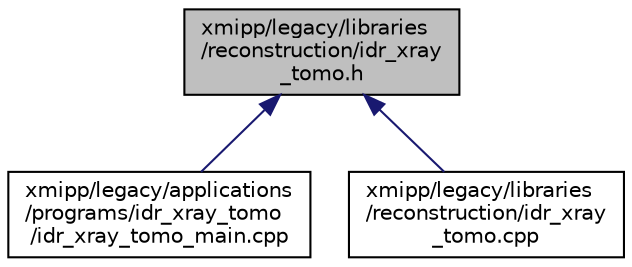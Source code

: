 digraph "xmipp/legacy/libraries/reconstruction/idr_xray_tomo.h"
{
  edge [fontname="Helvetica",fontsize="10",labelfontname="Helvetica",labelfontsize="10"];
  node [fontname="Helvetica",fontsize="10",shape=record];
  Node93 [label="xmipp/legacy/libraries\l/reconstruction/idr_xray\l_tomo.h",height=0.2,width=0.4,color="black", fillcolor="grey75", style="filled", fontcolor="black"];
  Node93 -> Node94 [dir="back",color="midnightblue",fontsize="10",style="solid",fontname="Helvetica"];
  Node94 [label="xmipp/legacy/applications\l/programs/idr_xray_tomo\l/idr_xray_tomo_main.cpp",height=0.2,width=0.4,color="black", fillcolor="white", style="filled",URL="$idr__xray__tomo__main_8cpp.html"];
  Node93 -> Node95 [dir="back",color="midnightblue",fontsize="10",style="solid",fontname="Helvetica"];
  Node95 [label="xmipp/legacy/libraries\l/reconstruction/idr_xray\l_tomo.cpp",height=0.2,width=0.4,color="black", fillcolor="white", style="filled",URL="$idr__xray__tomo_8cpp.html"];
}
